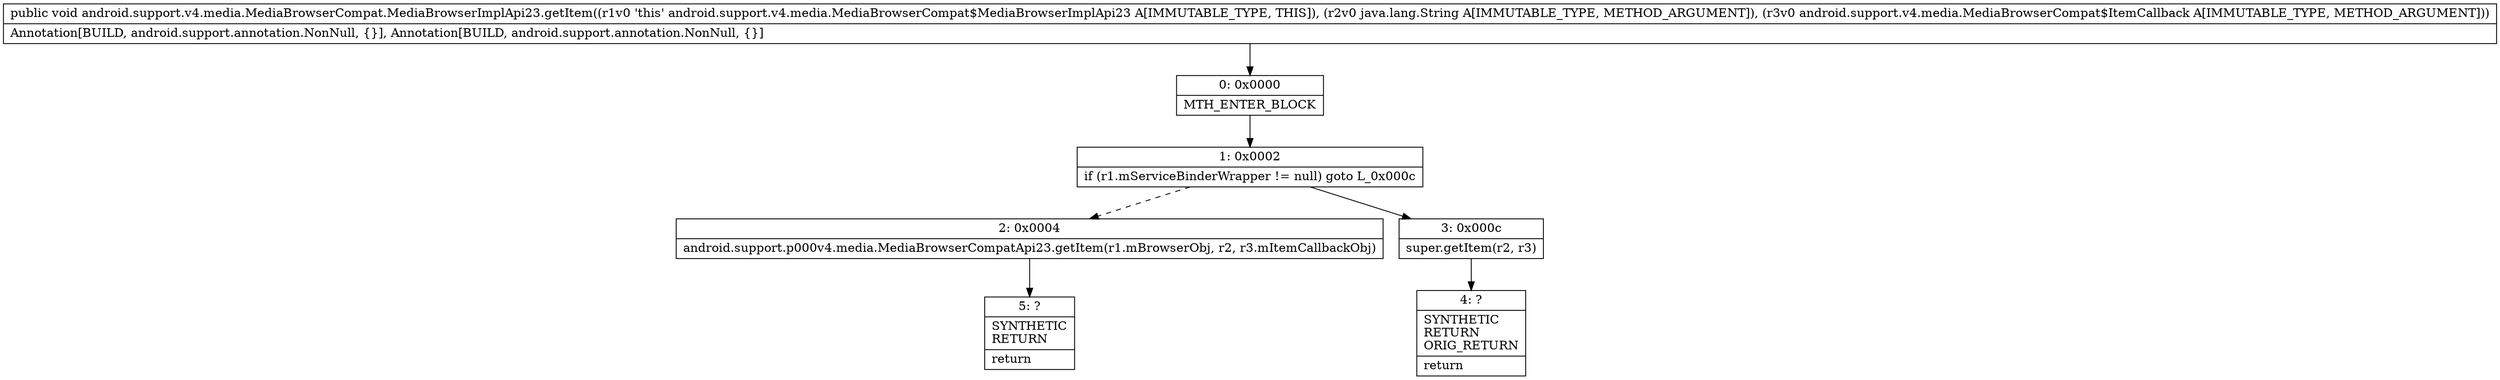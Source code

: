 digraph "CFG forandroid.support.v4.media.MediaBrowserCompat.MediaBrowserImplApi23.getItem(Ljava\/lang\/String;Landroid\/support\/v4\/media\/MediaBrowserCompat$ItemCallback;)V" {
Node_0 [shape=record,label="{0\:\ 0x0000|MTH_ENTER_BLOCK\l}"];
Node_1 [shape=record,label="{1\:\ 0x0002|if (r1.mServiceBinderWrapper != null) goto L_0x000c\l}"];
Node_2 [shape=record,label="{2\:\ 0x0004|android.support.p000v4.media.MediaBrowserCompatApi23.getItem(r1.mBrowserObj, r2, r3.mItemCallbackObj)\l}"];
Node_3 [shape=record,label="{3\:\ 0x000c|super.getItem(r2, r3)\l}"];
Node_4 [shape=record,label="{4\:\ ?|SYNTHETIC\lRETURN\lORIG_RETURN\l|return\l}"];
Node_5 [shape=record,label="{5\:\ ?|SYNTHETIC\lRETURN\l|return\l}"];
MethodNode[shape=record,label="{public void android.support.v4.media.MediaBrowserCompat.MediaBrowserImplApi23.getItem((r1v0 'this' android.support.v4.media.MediaBrowserCompat$MediaBrowserImplApi23 A[IMMUTABLE_TYPE, THIS]), (r2v0 java.lang.String A[IMMUTABLE_TYPE, METHOD_ARGUMENT]), (r3v0 android.support.v4.media.MediaBrowserCompat$ItemCallback A[IMMUTABLE_TYPE, METHOD_ARGUMENT]))  | Annotation[BUILD, android.support.annotation.NonNull, \{\}], Annotation[BUILD, android.support.annotation.NonNull, \{\}]\l}"];
MethodNode -> Node_0;
Node_0 -> Node_1;
Node_1 -> Node_2[style=dashed];
Node_1 -> Node_3;
Node_2 -> Node_5;
Node_3 -> Node_4;
}

